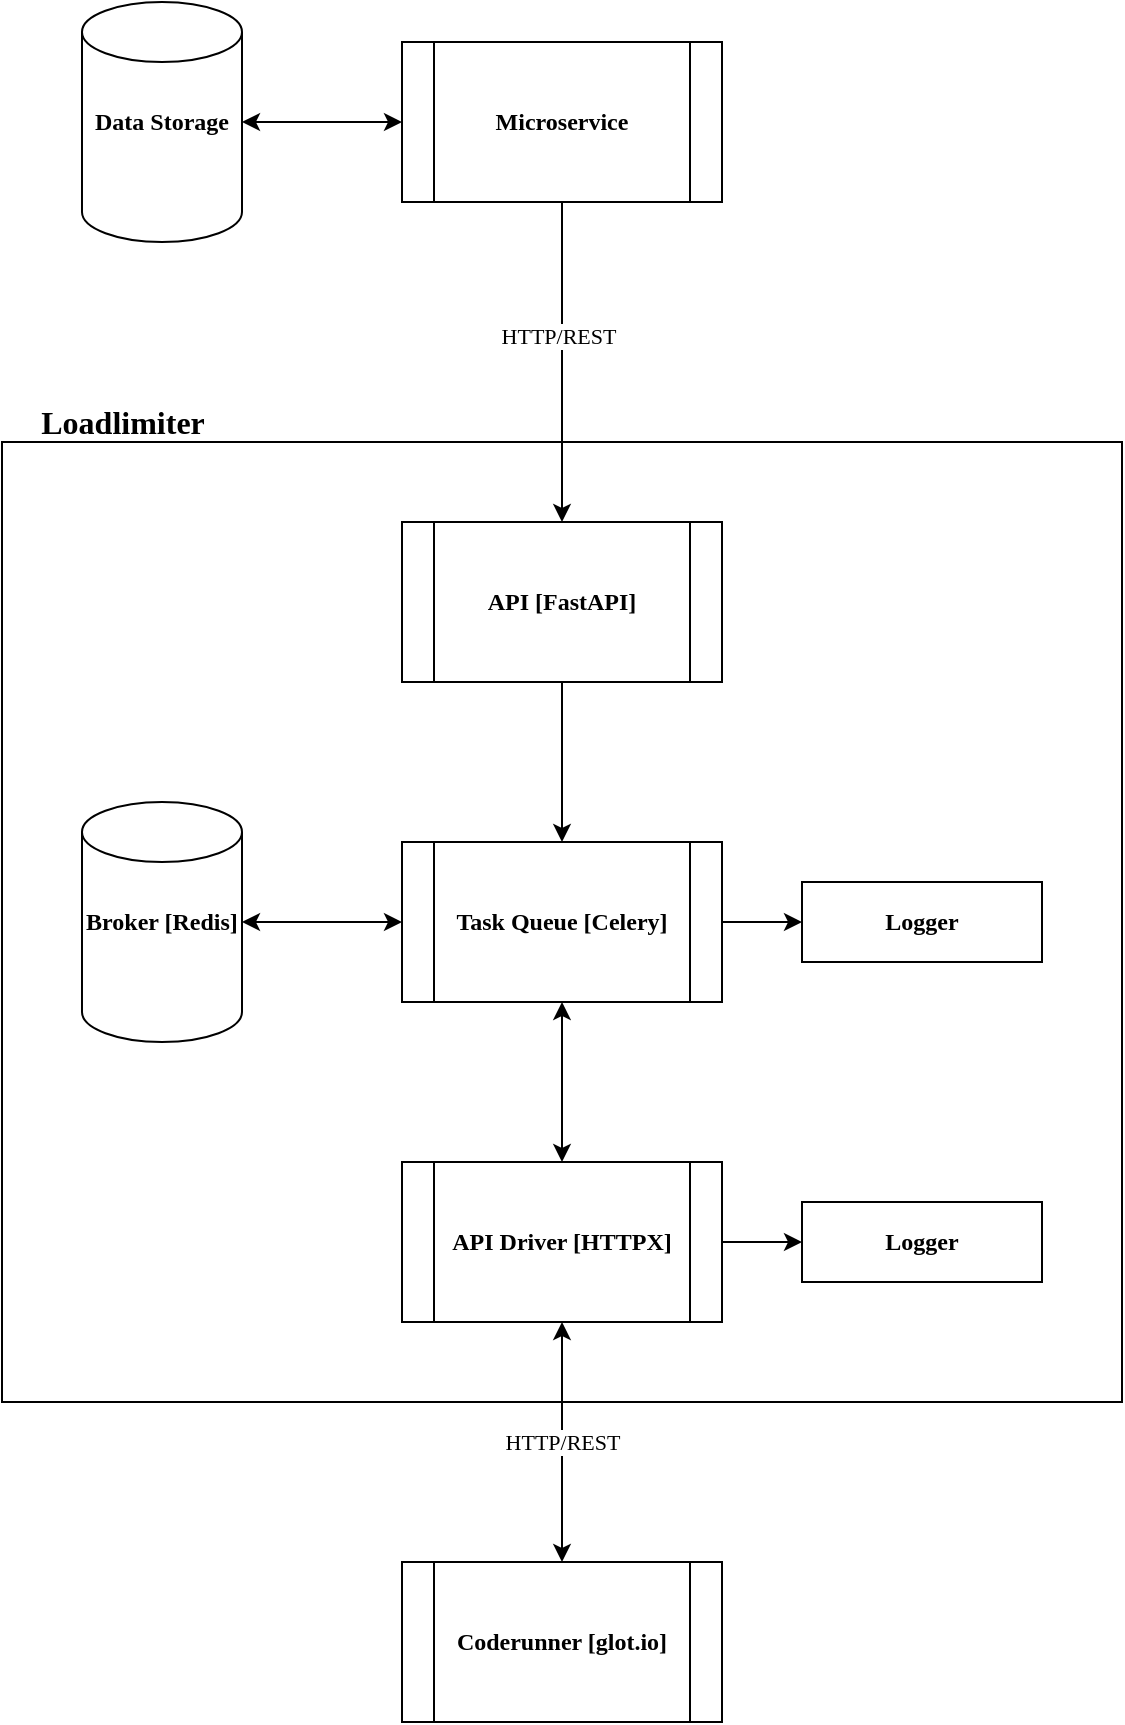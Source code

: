 <mxfile version="13.6.2" type="device"><diagram id="Bhusd8JOGcbX1crTKMBQ" name="Page-1"><mxGraphModel dx="1422" dy="843" grid="1" gridSize="10" guides="1" tooltips="1" connect="1" arrows="1" fold="1" page="1" pageScale="1" pageWidth="850" pageHeight="1100" math="0" shadow="0" extFonts="Fira Code^https://fonts.googleapis.com/css?family=Fira+Code"><root><mxCell id="0"/><mxCell id="1" parent="0"/><mxCell id="ArAuVNzh-1KfP0bUdGld-24" style="edgeStyle=none;rounded=0;orthogonalLoop=1;jettySize=auto;html=1;startArrow=none;startFill=0;fontFamily=Fira Code;" edge="1" parent="1" source="ArAuVNzh-1KfP0bUdGld-1" target="ArAuVNzh-1KfP0bUdGld-5"><mxGeometry relative="1" as="geometry"/></mxCell><mxCell id="ArAuVNzh-1KfP0bUdGld-25" value="HTTP/REST" style="edgeLabel;html=1;align=center;verticalAlign=middle;resizable=0;points=[];fontFamily=Fira Code;" vertex="1" connectable="0" parent="ArAuVNzh-1KfP0bUdGld-24"><mxGeometry x="-0.16" y="-2" relative="1" as="geometry"><mxPoint as="offset"/></mxGeometry></mxCell><mxCell id="ArAuVNzh-1KfP0bUdGld-1" value="&lt;b&gt;Microservice&lt;/b&gt;" style="shape=process;whiteSpace=wrap;html=1;backgroundOutline=1;fontFamily=Fira Code;" vertex="1" parent="1"><mxGeometry x="360" y="120" width="160" height="80" as="geometry"/></mxCell><mxCell id="ArAuVNzh-1KfP0bUdGld-3" style="edgeStyle=orthogonalEdgeStyle;rounded=0;orthogonalLoop=1;jettySize=auto;html=1;fontFamily=Fira Code;startArrow=classic;startFill=1;" edge="1" parent="1" source="ArAuVNzh-1KfP0bUdGld-2" target="ArAuVNzh-1KfP0bUdGld-1"><mxGeometry relative="1" as="geometry"/></mxCell><mxCell id="ArAuVNzh-1KfP0bUdGld-2" value="&lt;b&gt;Data Storage&lt;/b&gt;" style="shape=cylinder2;whiteSpace=wrap;html=1;boundedLbl=1;backgroundOutline=1;size=15;fontFamily=Fira Code;" vertex="1" parent="1"><mxGeometry x="200" y="100" width="80" height="120" as="geometry"/></mxCell><mxCell id="ArAuVNzh-1KfP0bUdGld-23" style="edgeStyle=none;rounded=0;orthogonalLoop=1;jettySize=auto;html=1;startArrow=none;startFill=0;fontFamily=Fira Code;" edge="1" parent="1" source="ArAuVNzh-1KfP0bUdGld-5" target="ArAuVNzh-1KfP0bUdGld-7"><mxGeometry relative="1" as="geometry"/></mxCell><mxCell id="ArAuVNzh-1KfP0bUdGld-5" value="&lt;b&gt;API [FastAPI]&lt;/b&gt;" style="shape=process;whiteSpace=wrap;html=1;backgroundOutline=1;fontFamily=Fira Code;" vertex="1" parent="1"><mxGeometry x="360" y="360" width="160" height="80" as="geometry"/></mxCell><mxCell id="ArAuVNzh-1KfP0bUdGld-6" value="&lt;b&gt;Broker [Redis]&lt;/b&gt;" style="shape=cylinder2;whiteSpace=wrap;html=1;boundedLbl=1;backgroundOutline=1;size=15;fontFamily=Fira Code;" vertex="1" parent="1"><mxGeometry x="200" y="500" width="80" height="120" as="geometry"/></mxCell><mxCell id="ArAuVNzh-1KfP0bUdGld-11" style="edgeStyle=orthogonalEdgeStyle;rounded=0;orthogonalLoop=1;jettySize=auto;html=1;startArrow=none;startFill=0;fontFamily=Fira Code;" edge="1" parent="1" source="ArAuVNzh-1KfP0bUdGld-7" target="ArAuVNzh-1KfP0bUdGld-9"><mxGeometry relative="1" as="geometry"/></mxCell><mxCell id="ArAuVNzh-1KfP0bUdGld-16" style="edgeStyle=none;rounded=0;orthogonalLoop=1;jettySize=auto;html=1;startArrow=classic;startFill=1;fontFamily=Fira Code;exitX=0;exitY=0.5;exitDx=0;exitDy=0;" edge="1" parent="1" source="ArAuVNzh-1KfP0bUdGld-7" target="ArAuVNzh-1KfP0bUdGld-6"><mxGeometry relative="1" as="geometry"/></mxCell><mxCell id="ArAuVNzh-1KfP0bUdGld-18" style="edgeStyle=none;rounded=0;orthogonalLoop=1;jettySize=auto;html=1;startArrow=classic;startFill=1;fontFamily=Fira Code;" edge="1" parent="1" source="ArAuVNzh-1KfP0bUdGld-7" target="ArAuVNzh-1KfP0bUdGld-12"><mxGeometry relative="1" as="geometry"/></mxCell><mxCell id="ArAuVNzh-1KfP0bUdGld-7" value="&lt;b&gt;Task Queue [Celery]&lt;/b&gt;" style="shape=process;whiteSpace=wrap;html=1;backgroundOutline=1;fontFamily=Fira Code;" vertex="1" parent="1"><mxGeometry x="360" y="520" width="160" height="80" as="geometry"/></mxCell><mxCell id="ArAuVNzh-1KfP0bUdGld-9" value="&lt;b&gt;Logger&lt;/b&gt;" style="rounded=0;whiteSpace=wrap;html=1;fontFamily=Fira Code;" vertex="1" parent="1"><mxGeometry x="560" y="540" width="120" height="40" as="geometry"/></mxCell><mxCell id="ArAuVNzh-1KfP0bUdGld-20" style="edgeStyle=none;rounded=0;orthogonalLoop=1;jettySize=auto;html=1;startArrow=none;startFill=0;fontFamily=Fira Code;" edge="1" parent="1" source="ArAuVNzh-1KfP0bUdGld-12" target="ArAuVNzh-1KfP0bUdGld-19"><mxGeometry relative="1" as="geometry"/></mxCell><mxCell id="ArAuVNzh-1KfP0bUdGld-22" value="HTTP/REST" style="edgeStyle=none;rounded=0;orthogonalLoop=1;jettySize=auto;html=1;startArrow=classic;startFill=1;fontFamily=Fira Code;" edge="1" parent="1" source="ArAuVNzh-1KfP0bUdGld-12" target="ArAuVNzh-1KfP0bUdGld-21"><mxGeometry relative="1" as="geometry"><Array as="points"><mxPoint x="440" y="800"/></Array></mxGeometry></mxCell><mxCell id="ArAuVNzh-1KfP0bUdGld-12" value="&lt;b&gt;API Driver [HTTPX]&lt;/b&gt;" style="shape=process;whiteSpace=wrap;html=1;backgroundOutline=1;fontFamily=Fira Code;" vertex="1" parent="1"><mxGeometry x="360" y="680" width="160" height="80" as="geometry"/></mxCell><mxCell id="ArAuVNzh-1KfP0bUdGld-19" value="&lt;b&gt;Logger&lt;/b&gt;" style="rounded=0;whiteSpace=wrap;html=1;fontFamily=Fira Code;" vertex="1" parent="1"><mxGeometry x="560" y="700" width="120" height="40" as="geometry"/></mxCell><mxCell id="ArAuVNzh-1KfP0bUdGld-21" value="&lt;b&gt;Coderunner [glot.io]&lt;/b&gt;" style="shape=process;whiteSpace=wrap;html=1;backgroundOutline=1;fontFamily=Fira Code;" vertex="1" parent="1"><mxGeometry x="360" y="880" width="160" height="80" as="geometry"/></mxCell><mxCell id="ArAuVNzh-1KfP0bUdGld-26" value="" style="rounded=0;whiteSpace=wrap;html=1;fontFamily=Fira Code;fillColor=none;" vertex="1" parent="1"><mxGeometry x="160" y="320" width="560" height="480" as="geometry"/></mxCell><mxCell id="ArAuVNzh-1KfP0bUdGld-27" value="&lt;b&gt;&lt;font style=&quot;font-size: 16px&quot;&gt;Loadlimiter&lt;/font&gt;&lt;/b&gt;" style="text;html=1;align=center;verticalAlign=middle;resizable=0;points=[];autosize=1;fontFamily=Fira Code;" vertex="1" parent="1"><mxGeometry x="160" y="300" width="120" height="20" as="geometry"/></mxCell></root></mxGraphModel></diagram></mxfile>